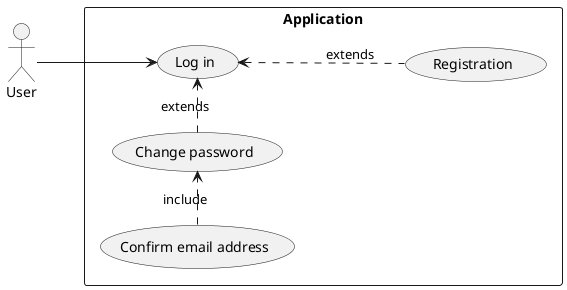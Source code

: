 @startuml "Login"

left to right direction
skinparam packageStyle rectangle
actor User
rectangle Application {
    User --> (Log in)
    (Change password) .> (Log in) : extends
    (Registration) .up.> (Log in) : extends
    (Confirm email address) .> (Change password) : include
}

@enduml